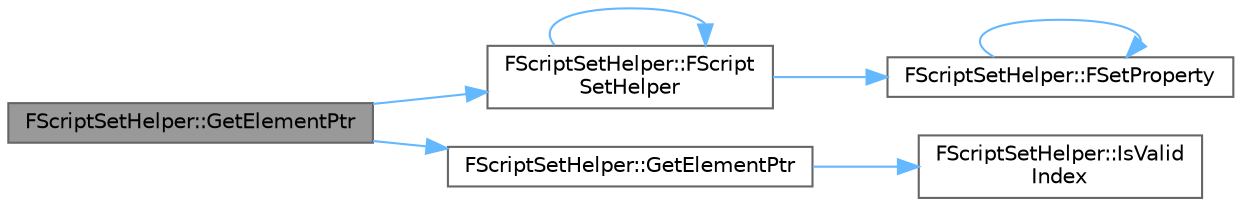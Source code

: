digraph "FScriptSetHelper::GetElementPtr"
{
 // INTERACTIVE_SVG=YES
 // LATEX_PDF_SIZE
  bgcolor="transparent";
  edge [fontname=Helvetica,fontsize=10,labelfontname=Helvetica,labelfontsize=10];
  node [fontname=Helvetica,fontsize=10,shape=box,height=0.2,width=0.4];
  rankdir="LR";
  Node1 [id="Node000001",label="FScriptSetHelper::GetElementPtr",height=0.2,width=0.4,color="gray40", fillcolor="grey60", style="filled", fontcolor="black",tooltip="Returns a uint8 pointer to the element in the set."];
  Node1 -> Node2 [id="edge1_Node000001_Node000002",color="steelblue1",style="solid",tooltip=" "];
  Node2 [id="Node000002",label="FScriptSetHelper::FScript\lSetHelper",height=0.2,width=0.4,color="grey40", fillcolor="white", style="filled",URL="$df/d52/classFScriptSetHelper.html#a0a053f187ca6629cde8489918850f9b7",tooltip="Constructor, brings together a property and an instance of the property located in memory."];
  Node2 -> Node2 [id="edge2_Node000002_Node000002",color="steelblue1",style="solid",tooltip=" "];
  Node2 -> Node3 [id="edge3_Node000002_Node000003",color="steelblue1",style="solid",tooltip=" "];
  Node3 [id="Node000003",label="FScriptSetHelper::FSetProperty",height=0.2,width=0.4,color="grey40", fillcolor="white", style="filled",URL="$df/d52/classFScriptSetHelper.html#a3b98717c6ef8e993ab91f2d3d9696998",tooltip=" "];
  Node3 -> Node3 [id="edge4_Node000003_Node000003",color="steelblue1",style="solid",tooltip=" "];
  Node1 -> Node4 [id="edge5_Node000001_Node000004",color="steelblue1",style="solid",tooltip=" "];
  Node4 [id="Node000004",label="FScriptSetHelper::GetElementPtr",height=0.2,width=0.4,color="grey40", fillcolor="white", style="filled",URL="$df/d52/classFScriptSetHelper.html#aa8138a173b16524e3de50dc551ede276",tooltip="Returns a uint8 pointer to the element in the set."];
  Node4 -> Node5 [id="edge6_Node000004_Node000005",color="steelblue1",style="solid",tooltip=" "];
  Node5 [id="Node000005",label="FScriptSetHelper::IsValid\lIndex",height=0.2,width=0.4,color="grey40", fillcolor="white", style="filled",URL="$df/d52/classFScriptSetHelper.html#a07335065c307a91d2b43e64b82a94f95",tooltip="Index range check."];
}
